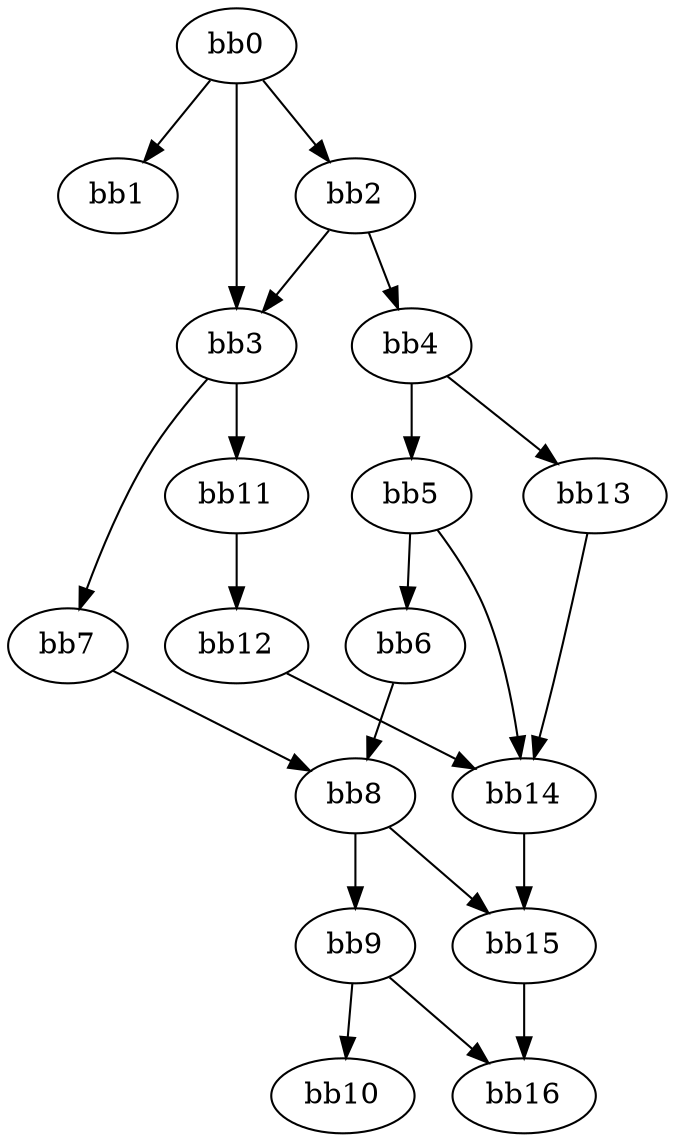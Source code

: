 digraph {
    0 [ label = "bb0\l" ]
    1 [ label = "bb1\l" ]
    2 [ label = "bb2\l" ]
    3 [ label = "bb3\l" ]
    4 [ label = "bb4\l" ]
    5 [ label = "bb5\l" ]
    6 [ label = "bb6\l" ]
    7 [ label = "bb7\l" ]
    8 [ label = "bb8\l" ]
    9 [ label = "bb9\l" ]
    10 [ label = "bb10\l" ]
    11 [ label = "bb11\l" ]
    12 [ label = "bb12\l" ]
    13 [ label = "bb13\l" ]
    14 [ label = "bb14\l" ]
    15 [ label = "bb15\l" ]
    16 [ label = "bb16\l" ]
    0 -> 1 [ ]
    0 -> 2 [ ]
    0 -> 3 [ ]
    2 -> 3 [ ]
    2 -> 4 [ ]
    3 -> 7 [ ]
    3 -> 11 [ ]
    4 -> 5 [ ]
    4 -> 13 [ ]
    5 -> 6 [ ]
    5 -> 14 [ ]
    6 -> 8 [ ]
    7 -> 8 [ ]
    8 -> 9 [ ]
    8 -> 15 [ ]
    9 -> 10 [ ]
    9 -> 16 [ ]
    11 -> 12 [ ]
    12 -> 14 [ ]
    13 -> 14 [ ]
    14 -> 15 [ ]
    15 -> 16 [ ]
}

